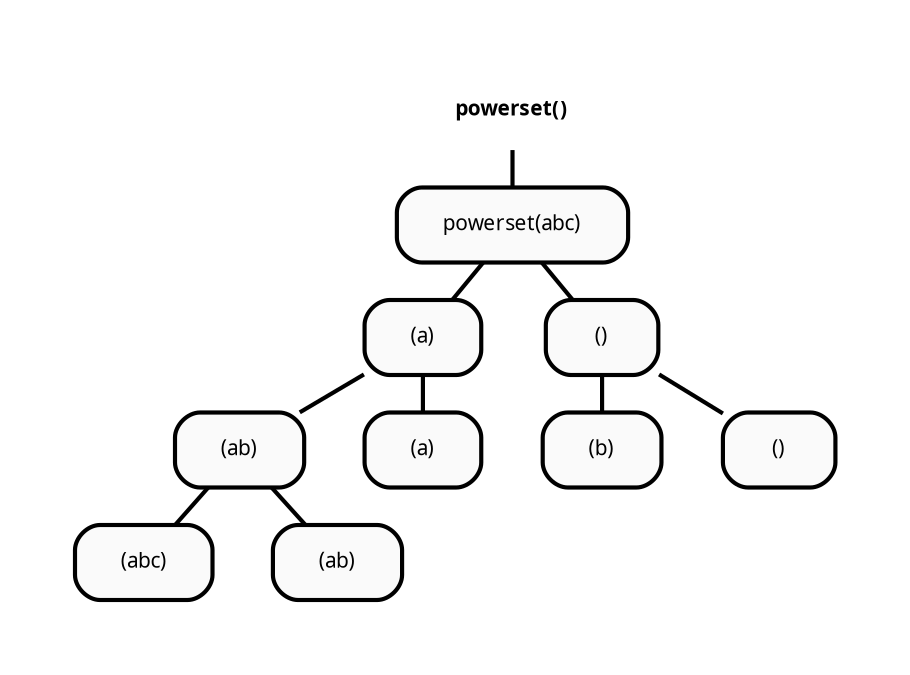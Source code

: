 digraph  {
	fontname="Fira Mono";fontsize="14";nodesep="0.4";pad="0.5";ranksep="0.25 equally";

	node[fillcolor="#fafafa",fontname="Fira Mono",fontsize="10",margin="0.3,0.1",penwidth="2.0",shape="box",style="rounded,filled"]


	n1[label=<<b>powerset()</b>>,shape="plaintext",style=""];
	n2[label="powerset(abc)"];
	n3[label="(a)"];
	n4[label="(ab)"];
	n5[label="(abc)"];
	n6[label="(ab)"];
	n7[label="(a)"];
	n8[label="()"];
	n9[label="(b)"];
	n10[label="()"];
	n8->n9[arrowhead="none",penwidth="2.0"];
	n8->n10[arrowhead="none",penwidth="2.0"];
	n4->n5[arrowhead="none",penwidth="2.0"];
	n4->n6[arrowhead="none",penwidth="2.0"];
	n3->n4[arrowhead="none",penwidth="2.0"];
	n3->n7[arrowhead="none",penwidth="2.0"];
	n2->n3[arrowhead="none",penwidth="2.0"];
	n2->n8[arrowhead="none",penwidth="2.0"];
	n1->n2[arrowhead="none",penwidth="2.0"];
}
